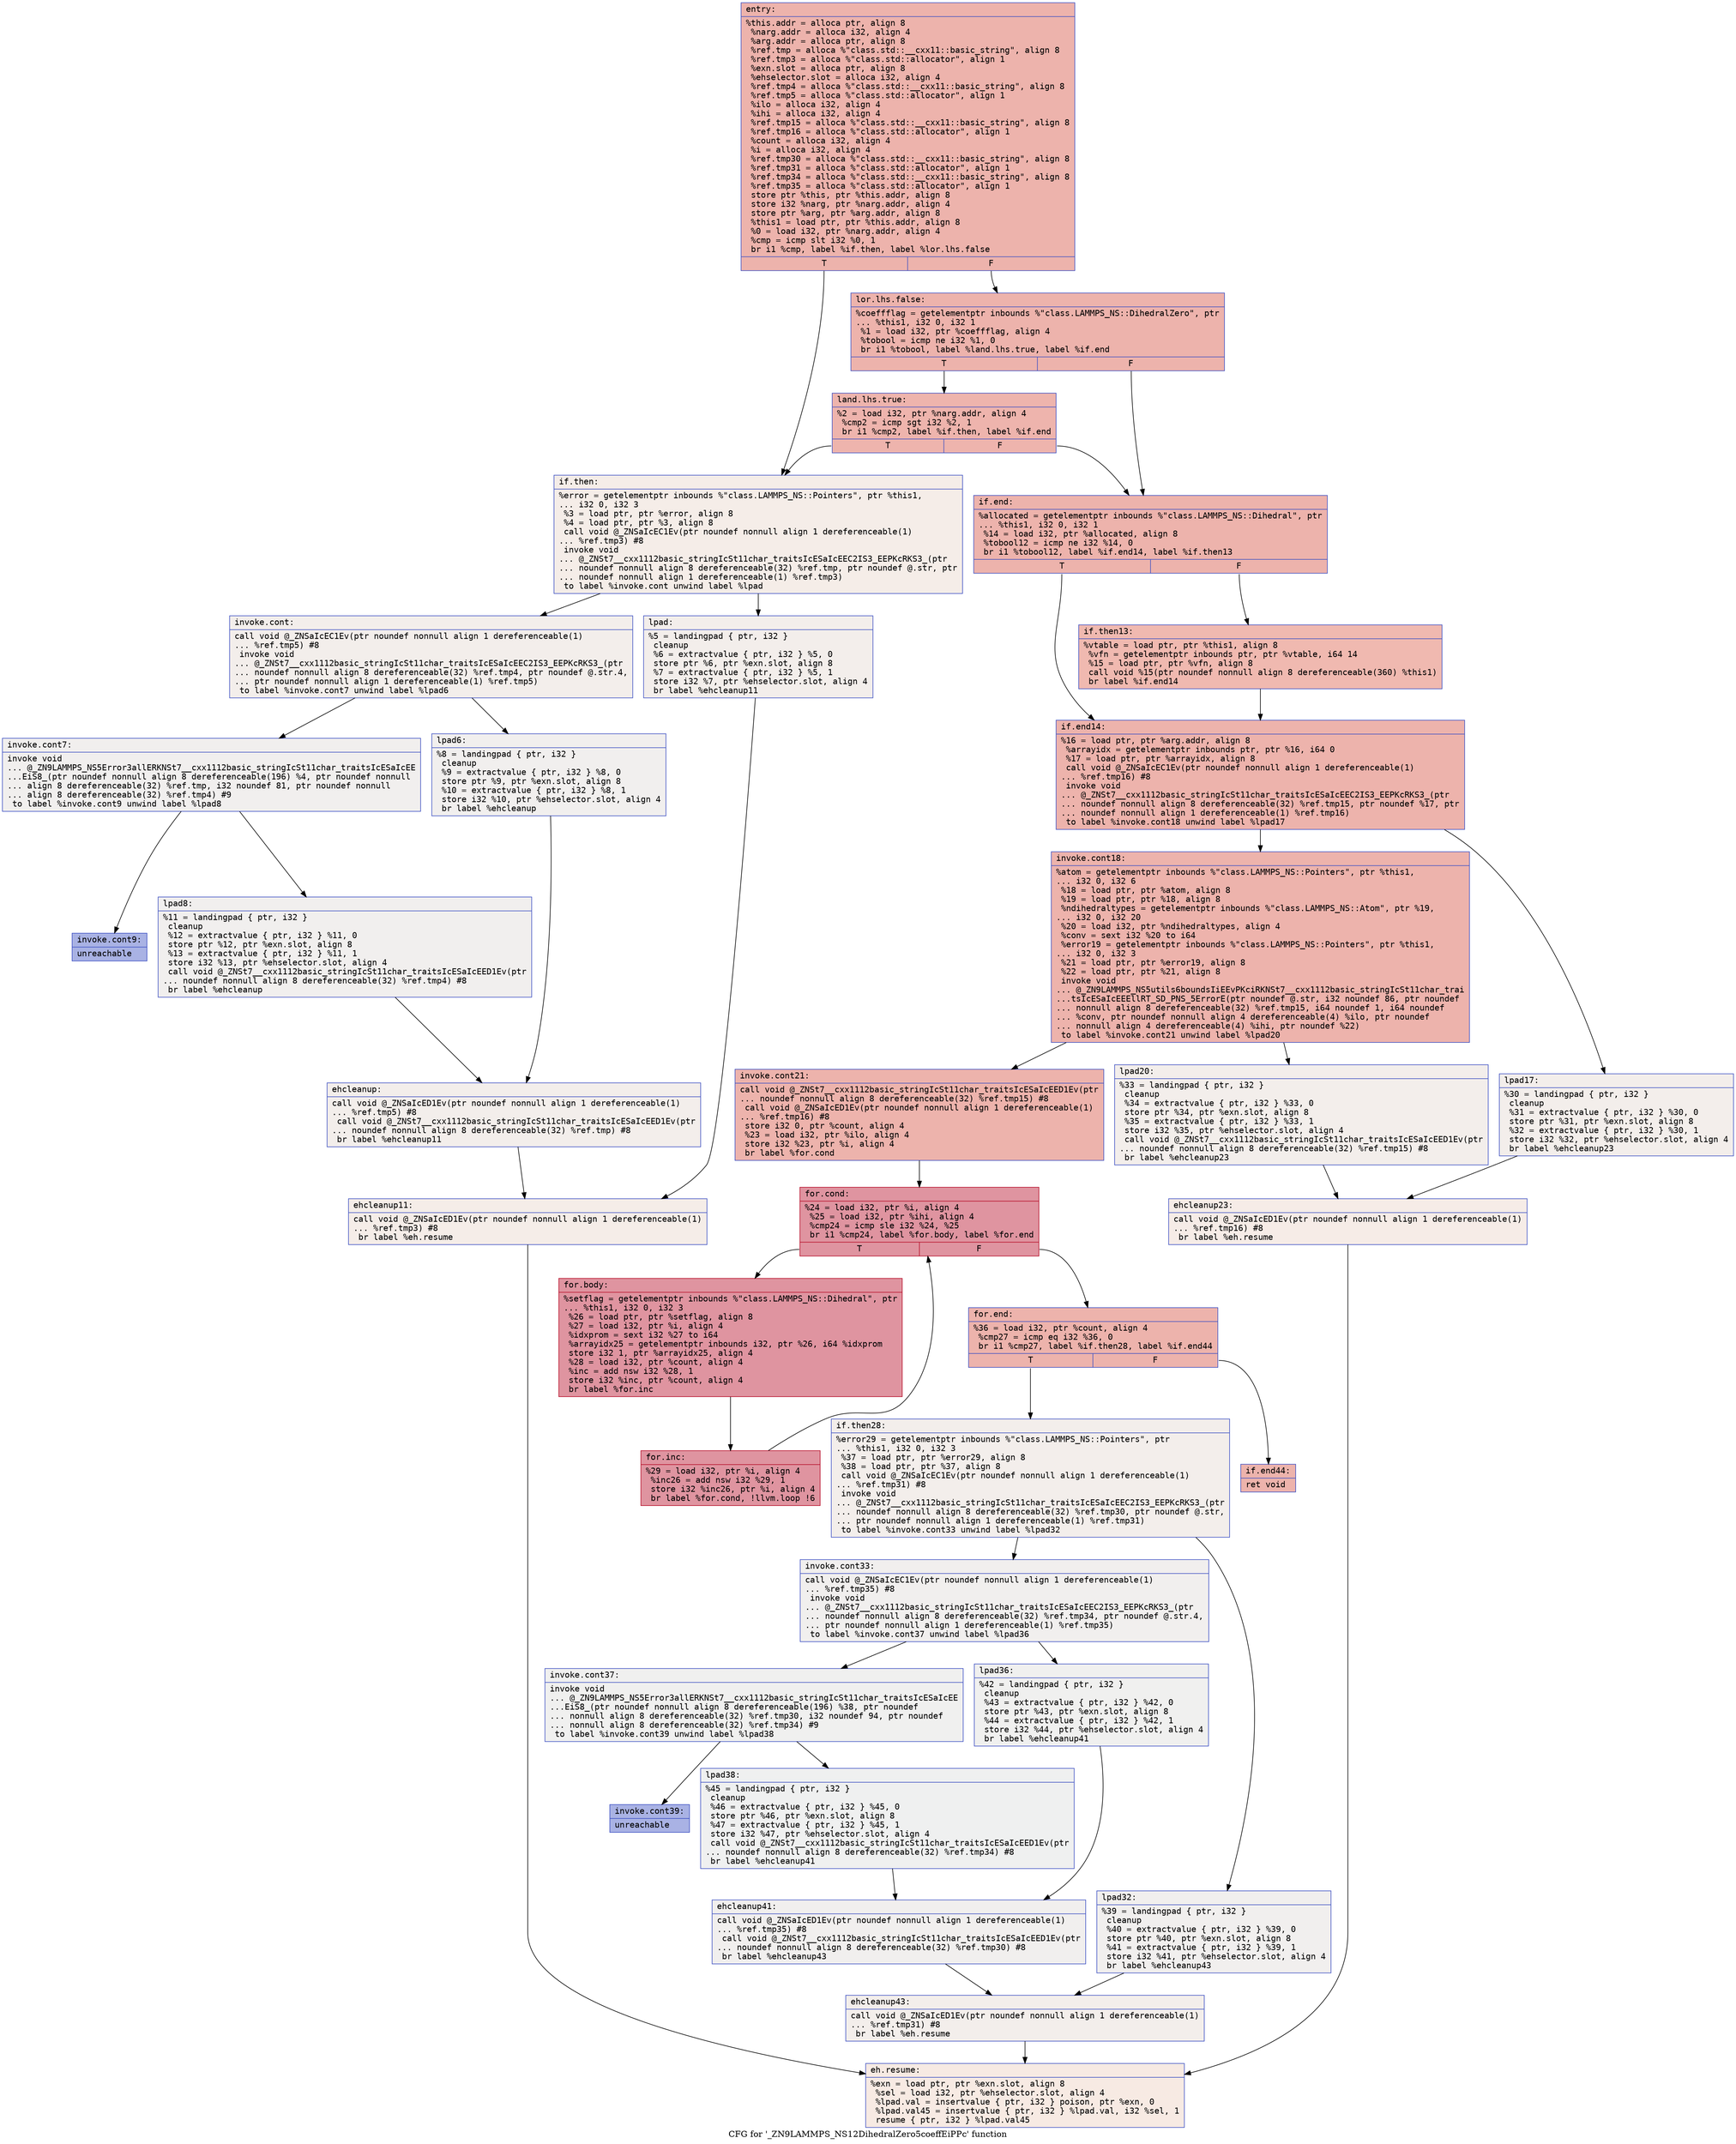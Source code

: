 digraph "CFG for '_ZN9LAMMPS_NS12DihedralZero5coeffEiPPc' function" {
	label="CFG for '_ZN9LAMMPS_NS12DihedralZero5coeffEiPPc' function";

	Node0x5577496c07e0 [shape=record,color="#3d50c3ff", style=filled, fillcolor="#d6524470" fontname="Courier",label="{entry:\l|  %this.addr = alloca ptr, align 8\l  %narg.addr = alloca i32, align 4\l  %arg.addr = alloca ptr, align 8\l  %ref.tmp = alloca %\"class.std::__cxx11::basic_string\", align 8\l  %ref.tmp3 = alloca %\"class.std::allocator\", align 1\l  %exn.slot = alloca ptr, align 8\l  %ehselector.slot = alloca i32, align 4\l  %ref.tmp4 = alloca %\"class.std::__cxx11::basic_string\", align 8\l  %ref.tmp5 = alloca %\"class.std::allocator\", align 1\l  %ilo = alloca i32, align 4\l  %ihi = alloca i32, align 4\l  %ref.tmp15 = alloca %\"class.std::__cxx11::basic_string\", align 8\l  %ref.tmp16 = alloca %\"class.std::allocator\", align 1\l  %count = alloca i32, align 4\l  %i = alloca i32, align 4\l  %ref.tmp30 = alloca %\"class.std::__cxx11::basic_string\", align 8\l  %ref.tmp31 = alloca %\"class.std::allocator\", align 1\l  %ref.tmp34 = alloca %\"class.std::__cxx11::basic_string\", align 8\l  %ref.tmp35 = alloca %\"class.std::allocator\", align 1\l  store ptr %this, ptr %this.addr, align 8\l  store i32 %narg, ptr %narg.addr, align 4\l  store ptr %arg, ptr %arg.addr, align 8\l  %this1 = load ptr, ptr %this.addr, align 8\l  %0 = load i32, ptr %narg.addr, align 4\l  %cmp = icmp slt i32 %0, 1\l  br i1 %cmp, label %if.then, label %lor.lhs.false\l|{<s0>T|<s1>F}}"];
	Node0x5577496c07e0:s0 -> Node0x5577496c1bc0[tooltip="entry -> if.then\nProbability 0.00%" ];
	Node0x5577496c07e0:s1 -> Node0x5577496c1c30[tooltip="entry -> lor.lhs.false\nProbability 100.00%" ];
	Node0x5577496c1c30 [shape=record,color="#3d50c3ff", style=filled, fillcolor="#d6524470" fontname="Courier",label="{lor.lhs.false:\l|  %coeffflag = getelementptr inbounds %\"class.LAMMPS_NS::DihedralZero\", ptr\l... %this1, i32 0, i32 1\l  %1 = load i32, ptr %coeffflag, align 4\l  %tobool = icmp ne i32 %1, 0\l  br i1 %tobool, label %land.lhs.true, label %if.end\l|{<s0>T|<s1>F}}"];
	Node0x5577496c1c30:s0 -> Node0x5577496c1f80[tooltip="lor.lhs.false -> land.lhs.true\nProbability 62.50%" ];
	Node0x5577496c1c30:s1 -> Node0x5577496c2000[tooltip="lor.lhs.false -> if.end\nProbability 37.50%" ];
	Node0x5577496c1f80 [shape=record,color="#3d50c3ff", style=filled, fillcolor="#d8564670" fontname="Courier",label="{land.lhs.true:\l|  %2 = load i32, ptr %narg.addr, align 4\l  %cmp2 = icmp sgt i32 %2, 1\l  br i1 %cmp2, label %if.then, label %if.end\l|{<s0>T|<s1>F}}"];
	Node0x5577496c1f80:s0 -> Node0x5577496c1bc0[tooltip="land.lhs.true -> if.then\nProbability 0.00%" ];
	Node0x5577496c1f80:s1 -> Node0x5577496c2000[tooltip="land.lhs.true -> if.end\nProbability 100.00%" ];
	Node0x5577496c1bc0 [shape=record,color="#3d50c3ff", style=filled, fillcolor="#e8d6cc70" fontname="Courier",label="{if.then:\l|  %error = getelementptr inbounds %\"class.LAMMPS_NS::Pointers\", ptr %this1,\l... i32 0, i32 3\l  %3 = load ptr, ptr %error, align 8\l  %4 = load ptr, ptr %3, align 8\l  call void @_ZNSaIcEC1Ev(ptr noundef nonnull align 1 dereferenceable(1)\l... %ref.tmp3) #8\l  invoke void\l... @_ZNSt7__cxx1112basic_stringIcSt11char_traitsIcESaIcEEC2IS3_EEPKcRKS3_(ptr\l... noundef nonnull align 8 dereferenceable(32) %ref.tmp, ptr noundef @.str, ptr\l... noundef nonnull align 1 dereferenceable(1) %ref.tmp3)\l          to label %invoke.cont unwind label %lpad\l}"];
	Node0x5577496c1bc0 -> Node0x5577496c2660[tooltip="if.then -> invoke.cont\nProbability 50.00%" ];
	Node0x5577496c1bc0 -> Node0x5577496c26e0[tooltip="if.then -> lpad\nProbability 50.00%" ];
	Node0x5577496c2660 [shape=record,color="#3d50c3ff", style=filled, fillcolor="#e5d8d170" fontname="Courier",label="{invoke.cont:\l|  call void @_ZNSaIcEC1Ev(ptr noundef nonnull align 1 dereferenceable(1)\l... %ref.tmp5) #8\l  invoke void\l... @_ZNSt7__cxx1112basic_stringIcSt11char_traitsIcESaIcEEC2IS3_EEPKcRKS3_(ptr\l... noundef nonnull align 8 dereferenceable(32) %ref.tmp4, ptr noundef @.str.4,\l... ptr noundef nonnull align 1 dereferenceable(1) %ref.tmp5)\l          to label %invoke.cont7 unwind label %lpad6\l}"];
	Node0x5577496c2660 -> Node0x5577496c2a00[tooltip="invoke.cont -> invoke.cont7\nProbability 50.00%" ];
	Node0x5577496c2660 -> Node0x5577496c2a50[tooltip="invoke.cont -> lpad6\nProbability 50.00%" ];
	Node0x5577496c2a00 [shape=record,color="#3d50c3ff", style=filled, fillcolor="#e0dbd870" fontname="Courier",label="{invoke.cont7:\l|  invoke void\l... @_ZN9LAMMPS_NS5Error3allERKNSt7__cxx1112basic_stringIcSt11char_traitsIcESaIcEE\l...EiS8_(ptr noundef nonnull align 8 dereferenceable(196) %4, ptr noundef nonnull\l... align 8 dereferenceable(32) %ref.tmp, i32 noundef 81, ptr noundef nonnull\l... align 8 dereferenceable(32) %ref.tmp4) #9\l          to label %invoke.cont9 unwind label %lpad8\l}"];
	Node0x5577496c2a00 -> Node0x5577496c29b0[tooltip="invoke.cont7 -> invoke.cont9\nProbability 0.00%" ];
	Node0x5577496c2a00 -> Node0x5577496c2d70[tooltip="invoke.cont7 -> lpad8\nProbability 100.00%" ];
	Node0x5577496c29b0 [shape=record,color="#3d50c3ff", style=filled, fillcolor="#3d50c370" fontname="Courier",label="{invoke.cont9:\l|  unreachable\l}"];
	Node0x5577496c26e0 [shape=record,color="#3d50c3ff", style=filled, fillcolor="#e5d8d170" fontname="Courier",label="{lpad:\l|  %5 = landingpad \{ ptr, i32 \}\l          cleanup\l  %6 = extractvalue \{ ptr, i32 \} %5, 0\l  store ptr %6, ptr %exn.slot, align 8\l  %7 = extractvalue \{ ptr, i32 \} %5, 1\l  store i32 %7, ptr %ehselector.slot, align 4\l  br label %ehcleanup11\l}"];
	Node0x5577496c26e0 -> Node0x5577496c3330[tooltip="lpad -> ehcleanup11\nProbability 100.00%" ];
	Node0x5577496c2a50 [shape=record,color="#3d50c3ff", style=filled, fillcolor="#e0dbd870" fontname="Courier",label="{lpad6:\l|  %8 = landingpad \{ ptr, i32 \}\l          cleanup\l  %9 = extractvalue \{ ptr, i32 \} %8, 0\l  store ptr %9, ptr %exn.slot, align 8\l  %10 = extractvalue \{ ptr, i32 \} %8, 1\l  store i32 %10, ptr %ehselector.slot, align 4\l  br label %ehcleanup\l}"];
	Node0x5577496c2a50 -> Node0x5577496c3680[tooltip="lpad6 -> ehcleanup\nProbability 100.00%" ];
	Node0x5577496c2d70 [shape=record,color="#3d50c3ff", style=filled, fillcolor="#e0dbd870" fontname="Courier",label="{lpad8:\l|  %11 = landingpad \{ ptr, i32 \}\l          cleanup\l  %12 = extractvalue \{ ptr, i32 \} %11, 0\l  store ptr %12, ptr %exn.slot, align 8\l  %13 = extractvalue \{ ptr, i32 \} %11, 1\l  store i32 %13, ptr %ehselector.slot, align 4\l  call void @_ZNSt7__cxx1112basic_stringIcSt11char_traitsIcESaIcEED1Ev(ptr\l... noundef nonnull align 8 dereferenceable(32) %ref.tmp4) #8\l  br label %ehcleanup\l}"];
	Node0x5577496c2d70 -> Node0x5577496c3680[tooltip="lpad8 -> ehcleanup\nProbability 100.00%" ];
	Node0x5577496c3680 [shape=record,color="#3d50c3ff", style=filled, fillcolor="#e5d8d170" fontname="Courier",label="{ehcleanup:\l|  call void @_ZNSaIcED1Ev(ptr noundef nonnull align 1 dereferenceable(1)\l... %ref.tmp5) #8\l  call void @_ZNSt7__cxx1112basic_stringIcSt11char_traitsIcESaIcEED1Ev(ptr\l... noundef nonnull align 8 dereferenceable(32) %ref.tmp) #8\l  br label %ehcleanup11\l}"];
	Node0x5577496c3680 -> Node0x5577496c3330[tooltip="ehcleanup -> ehcleanup11\nProbability 100.00%" ];
	Node0x5577496c3330 [shape=record,color="#3d50c3ff", style=filled, fillcolor="#e8d6cc70" fontname="Courier",label="{ehcleanup11:\l|  call void @_ZNSaIcED1Ev(ptr noundef nonnull align 1 dereferenceable(1)\l... %ref.tmp3) #8\l  br label %eh.resume\l}"];
	Node0x5577496c3330 -> Node0x5577496c3f30[tooltip="ehcleanup11 -> eh.resume\nProbability 100.00%" ];
	Node0x5577496c2000 [shape=record,color="#3d50c3ff", style=filled, fillcolor="#d6524470" fontname="Courier",label="{if.end:\l|  %allocated = getelementptr inbounds %\"class.LAMMPS_NS::Dihedral\", ptr\l... %this1, i32 0, i32 1\l  %14 = load i32, ptr %allocated, align 8\l  %tobool12 = icmp ne i32 %14, 0\l  br i1 %tobool12, label %if.end14, label %if.then13\l|{<s0>T|<s1>F}}"];
	Node0x5577496c2000:s0 -> Node0x5577496c4220[tooltip="if.end -> if.end14\nProbability 62.50%" ];
	Node0x5577496c2000:s1 -> Node0x5577496c42a0[tooltip="if.end -> if.then13\nProbability 37.50%" ];
	Node0x5577496c42a0 [shape=record,color="#3d50c3ff", style=filled, fillcolor="#de614d70" fontname="Courier",label="{if.then13:\l|  %vtable = load ptr, ptr %this1, align 8\l  %vfn = getelementptr inbounds ptr, ptr %vtable, i64 14\l  %15 = load ptr, ptr %vfn, align 8\l  call void %15(ptr noundef nonnull align 8 dereferenceable(360) %this1)\l  br label %if.end14\l}"];
	Node0x5577496c42a0 -> Node0x5577496c4220[tooltip="if.then13 -> if.end14\nProbability 100.00%" ];
	Node0x5577496c4220 [shape=record,color="#3d50c3ff", style=filled, fillcolor="#d6524470" fontname="Courier",label="{if.end14:\l|  %16 = load ptr, ptr %arg.addr, align 8\l  %arrayidx = getelementptr inbounds ptr, ptr %16, i64 0\l  %17 = load ptr, ptr %arrayidx, align 8\l  call void @_ZNSaIcEC1Ev(ptr noundef nonnull align 1 dereferenceable(1)\l... %ref.tmp16) #8\l  invoke void\l... @_ZNSt7__cxx1112basic_stringIcSt11char_traitsIcESaIcEEC2IS3_EEPKcRKS3_(ptr\l... noundef nonnull align 8 dereferenceable(32) %ref.tmp15, ptr noundef %17, ptr\l... noundef nonnull align 1 dereferenceable(1) %ref.tmp16)\l          to label %invoke.cont18 unwind label %lpad17\l}"];
	Node0x5577496c4220 -> Node0x5577496c5090[tooltip="if.end14 -> invoke.cont18\nProbability 100.00%" ];
	Node0x5577496c4220 -> Node0x5577496c5110[tooltip="if.end14 -> lpad17\nProbability 0.00%" ];
	Node0x5577496c5090 [shape=record,color="#3d50c3ff", style=filled, fillcolor="#d6524470" fontname="Courier",label="{invoke.cont18:\l|  %atom = getelementptr inbounds %\"class.LAMMPS_NS::Pointers\", ptr %this1,\l... i32 0, i32 6\l  %18 = load ptr, ptr %atom, align 8\l  %19 = load ptr, ptr %18, align 8\l  %ndihedraltypes = getelementptr inbounds %\"class.LAMMPS_NS::Atom\", ptr %19,\l... i32 0, i32 20\l  %20 = load i32, ptr %ndihedraltypes, align 4\l  %conv = sext i32 %20 to i64\l  %error19 = getelementptr inbounds %\"class.LAMMPS_NS::Pointers\", ptr %this1,\l... i32 0, i32 3\l  %21 = load ptr, ptr %error19, align 8\l  %22 = load ptr, ptr %21, align 8\l  invoke void\l... @_ZN9LAMMPS_NS5utils6boundsIiEEvPKciRKNSt7__cxx1112basic_stringIcSt11char_trai\l...tsIcESaIcEEEllRT_SD_PNS_5ErrorE(ptr noundef @.str, i32 noundef 86, ptr noundef\l... nonnull align 8 dereferenceable(32) %ref.tmp15, i64 noundef 1, i64 noundef\l... %conv, ptr noundef nonnull align 4 dereferenceable(4) %ilo, ptr noundef\l... nonnull align 4 dereferenceable(4) %ihi, ptr noundef %22)\l          to label %invoke.cont21 unwind label %lpad20\l}"];
	Node0x5577496c5090 -> Node0x5577496c5040[tooltip="invoke.cont18 -> invoke.cont21\nProbability 100.00%" ];
	Node0x5577496c5090 -> Node0x5577496c59a0[tooltip="invoke.cont18 -> lpad20\nProbability 0.00%" ];
	Node0x5577496c5040 [shape=record,color="#3d50c3ff", style=filled, fillcolor="#d6524470" fontname="Courier",label="{invoke.cont21:\l|  call void @_ZNSt7__cxx1112basic_stringIcSt11char_traitsIcESaIcEED1Ev(ptr\l... noundef nonnull align 8 dereferenceable(32) %ref.tmp15) #8\l  call void @_ZNSaIcED1Ev(ptr noundef nonnull align 1 dereferenceable(1)\l... %ref.tmp16) #8\l  store i32 0, ptr %count, align 4\l  %23 = load i32, ptr %ilo, align 4\l  store i32 %23, ptr %i, align 4\l  br label %for.cond\l}"];
	Node0x5577496c5040 -> Node0x5577496c6220[tooltip="invoke.cont21 -> for.cond\nProbability 100.00%" ];
	Node0x5577496c6220 [shape=record,color="#b70d28ff", style=filled, fillcolor="#b70d2870" fontname="Courier",label="{for.cond:\l|  %24 = load i32, ptr %i, align 4\l  %25 = load i32, ptr %ihi, align 4\l  %cmp24 = icmp sle i32 %24, %25\l  br i1 %cmp24, label %for.body, label %for.end\l|{<s0>T|<s1>F}}"];
	Node0x5577496c6220:s0 -> Node0x5577496c63e0[tooltip="for.cond -> for.body\nProbability 96.88%" ];
	Node0x5577496c6220:s1 -> Node0x5577496c6460[tooltip="for.cond -> for.end\nProbability 3.12%" ];
	Node0x5577496c63e0 [shape=record,color="#b70d28ff", style=filled, fillcolor="#b70d2870" fontname="Courier",label="{for.body:\l|  %setflag = getelementptr inbounds %\"class.LAMMPS_NS::Dihedral\", ptr\l... %this1, i32 0, i32 3\l  %26 = load ptr, ptr %setflag, align 8\l  %27 = load i32, ptr %i, align 4\l  %idxprom = sext i32 %27 to i64\l  %arrayidx25 = getelementptr inbounds i32, ptr %26, i64 %idxprom\l  store i32 1, ptr %arrayidx25, align 4\l  %28 = load i32, ptr %count, align 4\l  %inc = add nsw i32 %28, 1\l  store i32 %inc, ptr %count, align 4\l  br label %for.inc\l}"];
	Node0x5577496c63e0 -> Node0x5577496c6b90[tooltip="for.body -> for.inc\nProbability 100.00%" ];
	Node0x5577496c6b90 [shape=record,color="#b70d28ff", style=filled, fillcolor="#b70d2870" fontname="Courier",label="{for.inc:\l|  %29 = load i32, ptr %i, align 4\l  %inc26 = add nsw i32 %29, 1\l  store i32 %inc26, ptr %i, align 4\l  br label %for.cond, !llvm.loop !6\l}"];
	Node0x5577496c6b90 -> Node0x5577496c6220[tooltip="for.inc -> for.cond\nProbability 100.00%" ];
	Node0x5577496c5110 [shape=record,color="#3d50c3ff", style=filled, fillcolor="#e5d8d170" fontname="Courier",label="{lpad17:\l|  %30 = landingpad \{ ptr, i32 \}\l          cleanup\l  %31 = extractvalue \{ ptr, i32 \} %30, 0\l  store ptr %31, ptr %exn.slot, align 8\l  %32 = extractvalue \{ ptr, i32 \} %30, 1\l  store i32 %32, ptr %ehselector.slot, align 4\l  br label %ehcleanup23\l}"];
	Node0x5577496c5110 -> Node0x5577496c71f0[tooltip="lpad17 -> ehcleanup23\nProbability 100.00%" ];
	Node0x5577496c59a0 [shape=record,color="#3d50c3ff", style=filled, fillcolor="#e5d8d170" fontname="Courier",label="{lpad20:\l|  %33 = landingpad \{ ptr, i32 \}\l          cleanup\l  %34 = extractvalue \{ ptr, i32 \} %33, 0\l  store ptr %34, ptr %exn.slot, align 8\l  %35 = extractvalue \{ ptr, i32 \} %33, 1\l  store i32 %35, ptr %ehselector.slot, align 4\l  call void @_ZNSt7__cxx1112basic_stringIcSt11char_traitsIcESaIcEED1Ev(ptr\l... noundef nonnull align 8 dereferenceable(32) %ref.tmp15) #8\l  br label %ehcleanup23\l}"];
	Node0x5577496c59a0 -> Node0x5577496c71f0[tooltip="lpad20 -> ehcleanup23\nProbability 100.00%" ];
	Node0x5577496c71f0 [shape=record,color="#3d50c3ff", style=filled, fillcolor="#ead5c970" fontname="Courier",label="{ehcleanup23:\l|  call void @_ZNSaIcED1Ev(ptr noundef nonnull align 1 dereferenceable(1)\l... %ref.tmp16) #8\l  br label %eh.resume\l}"];
	Node0x5577496c71f0 -> Node0x5577496c3f30[tooltip="ehcleanup23 -> eh.resume\nProbability 100.00%" ];
	Node0x5577496c6460 [shape=record,color="#3d50c3ff", style=filled, fillcolor="#d6524470" fontname="Courier",label="{for.end:\l|  %36 = load i32, ptr %count, align 4\l  %cmp27 = icmp eq i32 %36, 0\l  br i1 %cmp27, label %if.then28, label %if.end44\l|{<s0>T|<s1>F}}"];
	Node0x5577496c6460:s0 -> Node0x5577496c7990[tooltip="for.end -> if.then28\nProbability 0.00%" ];
	Node0x5577496c6460:s1 -> Node0x5577496c79e0[tooltip="for.end -> if.end44\nProbability 100.00%" ];
	Node0x5577496c7990 [shape=record,color="#3d50c3ff", style=filled, fillcolor="#e5d8d170" fontname="Courier",label="{if.then28:\l|  %error29 = getelementptr inbounds %\"class.LAMMPS_NS::Pointers\", ptr\l... %this1, i32 0, i32 3\l  %37 = load ptr, ptr %error29, align 8\l  %38 = load ptr, ptr %37, align 8\l  call void @_ZNSaIcEC1Ev(ptr noundef nonnull align 1 dereferenceable(1)\l... %ref.tmp31) #8\l  invoke void\l... @_ZNSt7__cxx1112basic_stringIcSt11char_traitsIcESaIcEEC2IS3_EEPKcRKS3_(ptr\l... noundef nonnull align 8 dereferenceable(32) %ref.tmp30, ptr noundef @.str,\l... ptr noundef nonnull align 1 dereferenceable(1) %ref.tmp31)\l          to label %invoke.cont33 unwind label %lpad32\l}"];
	Node0x5577496c7990 -> Node0x5577496c7e70[tooltip="if.then28 -> invoke.cont33\nProbability 50.00%" ];
	Node0x5577496c7990 -> Node0x5577496c7ef0[tooltip="if.then28 -> lpad32\nProbability 50.00%" ];
	Node0x5577496c7e70 [shape=record,color="#3d50c3ff", style=filled, fillcolor="#e0dbd870" fontname="Courier",label="{invoke.cont33:\l|  call void @_ZNSaIcEC1Ev(ptr noundef nonnull align 1 dereferenceable(1)\l... %ref.tmp35) #8\l  invoke void\l... @_ZNSt7__cxx1112basic_stringIcSt11char_traitsIcESaIcEEC2IS3_EEPKcRKS3_(ptr\l... noundef nonnull align 8 dereferenceable(32) %ref.tmp34, ptr noundef @.str.4,\l... ptr noundef nonnull align 1 dereferenceable(1) %ref.tmp35)\l          to label %invoke.cont37 unwind label %lpad36\l}"];
	Node0x5577496c7e70 -> Node0x5577496c8270[tooltip="invoke.cont33 -> invoke.cont37\nProbability 50.00%" ];
	Node0x5577496c7e70 -> Node0x5577496c82c0[tooltip="invoke.cont33 -> lpad36\nProbability 50.00%" ];
	Node0x5577496c8270 [shape=record,color="#3d50c3ff", style=filled, fillcolor="#dedcdb70" fontname="Courier",label="{invoke.cont37:\l|  invoke void\l... @_ZN9LAMMPS_NS5Error3allERKNSt7__cxx1112basic_stringIcSt11char_traitsIcESaIcEE\l...EiS8_(ptr noundef nonnull align 8 dereferenceable(196) %38, ptr noundef\l... nonnull align 8 dereferenceable(32) %ref.tmp30, i32 noundef 94, ptr noundef\l... nonnull align 8 dereferenceable(32) %ref.tmp34) #9\l          to label %invoke.cont39 unwind label %lpad38\l}"];
	Node0x5577496c8270 -> Node0x5577496c8220[tooltip="invoke.cont37 -> invoke.cont39\nProbability 0.00%" ];
	Node0x5577496c8270 -> Node0x5577496c85e0[tooltip="invoke.cont37 -> lpad38\nProbability 100.00%" ];
	Node0x5577496c8220 [shape=record,color="#3d50c3ff", style=filled, fillcolor="#3d50c370" fontname="Courier",label="{invoke.cont39:\l|  unreachable\l}"];
	Node0x5577496c7ef0 [shape=record,color="#3d50c3ff", style=filled, fillcolor="#e0dbd870" fontname="Courier",label="{lpad32:\l|  %39 = landingpad \{ ptr, i32 \}\l          cleanup\l  %40 = extractvalue \{ ptr, i32 \} %39, 0\l  store ptr %40, ptr %exn.slot, align 8\l  %41 = extractvalue \{ ptr, i32 \} %39, 1\l  store i32 %41, ptr %ehselector.slot, align 4\l  br label %ehcleanup43\l}"];
	Node0x5577496c7ef0 -> Node0x5577496c8ba0[tooltip="lpad32 -> ehcleanup43\nProbability 100.00%" ];
	Node0x5577496c82c0 [shape=record,color="#3d50c3ff", style=filled, fillcolor="#dedcdb70" fontname="Courier",label="{lpad36:\l|  %42 = landingpad \{ ptr, i32 \}\l          cleanup\l  %43 = extractvalue \{ ptr, i32 \} %42, 0\l  store ptr %43, ptr %exn.slot, align 8\l  %44 = extractvalue \{ ptr, i32 \} %42, 1\l  store i32 %44, ptr %ehselector.slot, align 4\l  br label %ehcleanup41\l}"];
	Node0x5577496c82c0 -> Node0x5577496c8ef0[tooltip="lpad36 -> ehcleanup41\nProbability 100.00%" ];
	Node0x5577496c85e0 [shape=record,color="#3d50c3ff", style=filled, fillcolor="#dbdcde70" fontname="Courier",label="{lpad38:\l|  %45 = landingpad \{ ptr, i32 \}\l          cleanup\l  %46 = extractvalue \{ ptr, i32 \} %45, 0\l  store ptr %46, ptr %exn.slot, align 8\l  %47 = extractvalue \{ ptr, i32 \} %45, 1\l  store i32 %47, ptr %ehselector.slot, align 4\l  call void @_ZNSt7__cxx1112basic_stringIcSt11char_traitsIcESaIcEED1Ev(ptr\l... noundef nonnull align 8 dereferenceable(32) %ref.tmp34) #8\l  br label %ehcleanup41\l}"];
	Node0x5577496c85e0 -> Node0x5577496c8ef0[tooltip="lpad38 -> ehcleanup41\nProbability 100.00%" ];
	Node0x5577496c8ef0 [shape=record,color="#3d50c3ff", style=filled, fillcolor="#e0dbd870" fontname="Courier",label="{ehcleanup41:\l|  call void @_ZNSaIcED1Ev(ptr noundef nonnull align 1 dereferenceable(1)\l... %ref.tmp35) #8\l  call void @_ZNSt7__cxx1112basic_stringIcSt11char_traitsIcESaIcEED1Ev(ptr\l... noundef nonnull align 8 dereferenceable(32) %ref.tmp30) #8\l  br label %ehcleanup43\l}"];
	Node0x5577496c8ef0 -> Node0x5577496c8ba0[tooltip="ehcleanup41 -> ehcleanup43\nProbability 100.00%" ];
	Node0x5577496c8ba0 [shape=record,color="#3d50c3ff", style=filled, fillcolor="#e5d8d170" fontname="Courier",label="{ehcleanup43:\l|  call void @_ZNSaIcED1Ev(ptr noundef nonnull align 1 dereferenceable(1)\l... %ref.tmp31) #8\l  br label %eh.resume\l}"];
	Node0x5577496c8ba0 -> Node0x5577496c3f30[tooltip="ehcleanup43 -> eh.resume\nProbability 100.00%" ];
	Node0x5577496c79e0 [shape=record,color="#3d50c3ff", style=filled, fillcolor="#d6524470" fontname="Courier",label="{if.end44:\l|  ret void\l}"];
	Node0x5577496c3f30 [shape=record,color="#3d50c3ff", style=filled, fillcolor="#eed0c070" fontname="Courier",label="{eh.resume:\l|  %exn = load ptr, ptr %exn.slot, align 8\l  %sel = load i32, ptr %ehselector.slot, align 4\l  %lpad.val = insertvalue \{ ptr, i32 \} poison, ptr %exn, 0\l  %lpad.val45 = insertvalue \{ ptr, i32 \} %lpad.val, i32 %sel, 1\l  resume \{ ptr, i32 \} %lpad.val45\l}"];
}
